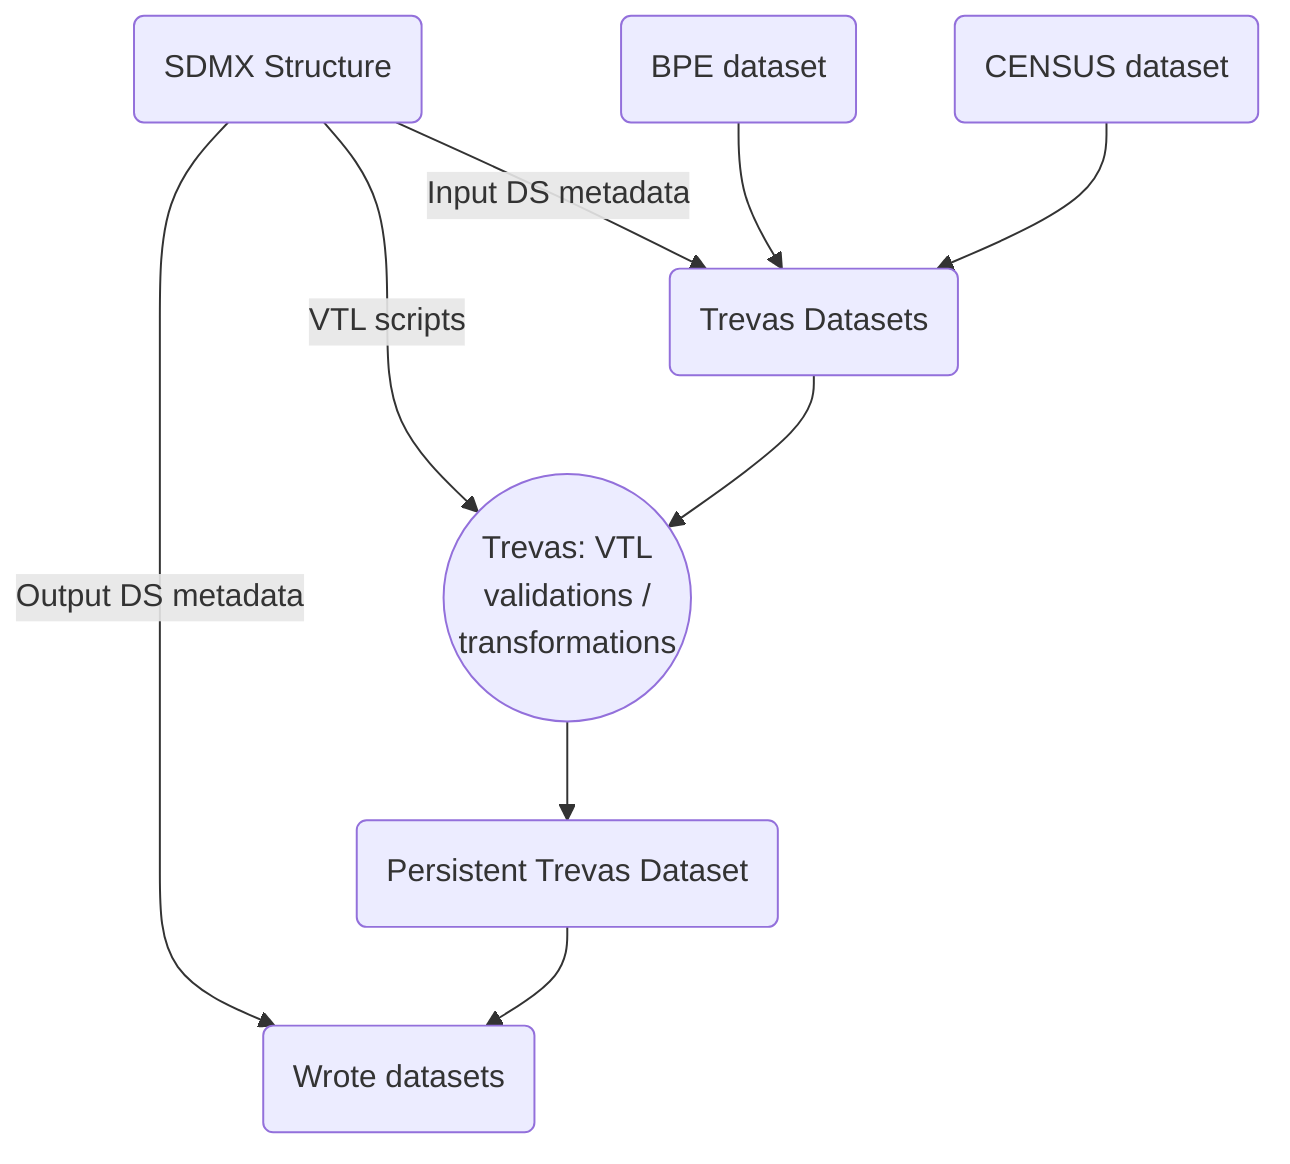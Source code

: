 graph TD
  I0(SDMX Structure)

  D0(BPE dataset)
  D1(CENSUS dataset)

  T0(Trevas Datasets)
  S0((Trevas: VTL \n validations /\n transformations))
  T1(Persistent Trevas Dataset)
  O0(Wrote datasets)
  
  I0-->|Input DS metadata|T0
  D0-->T0
  D1-->T0

  I0-->|VTL scripts|S0
  T0-->S0

  S0-->T1
  I0-->|Output DS metadata|O0
  T1-->O0